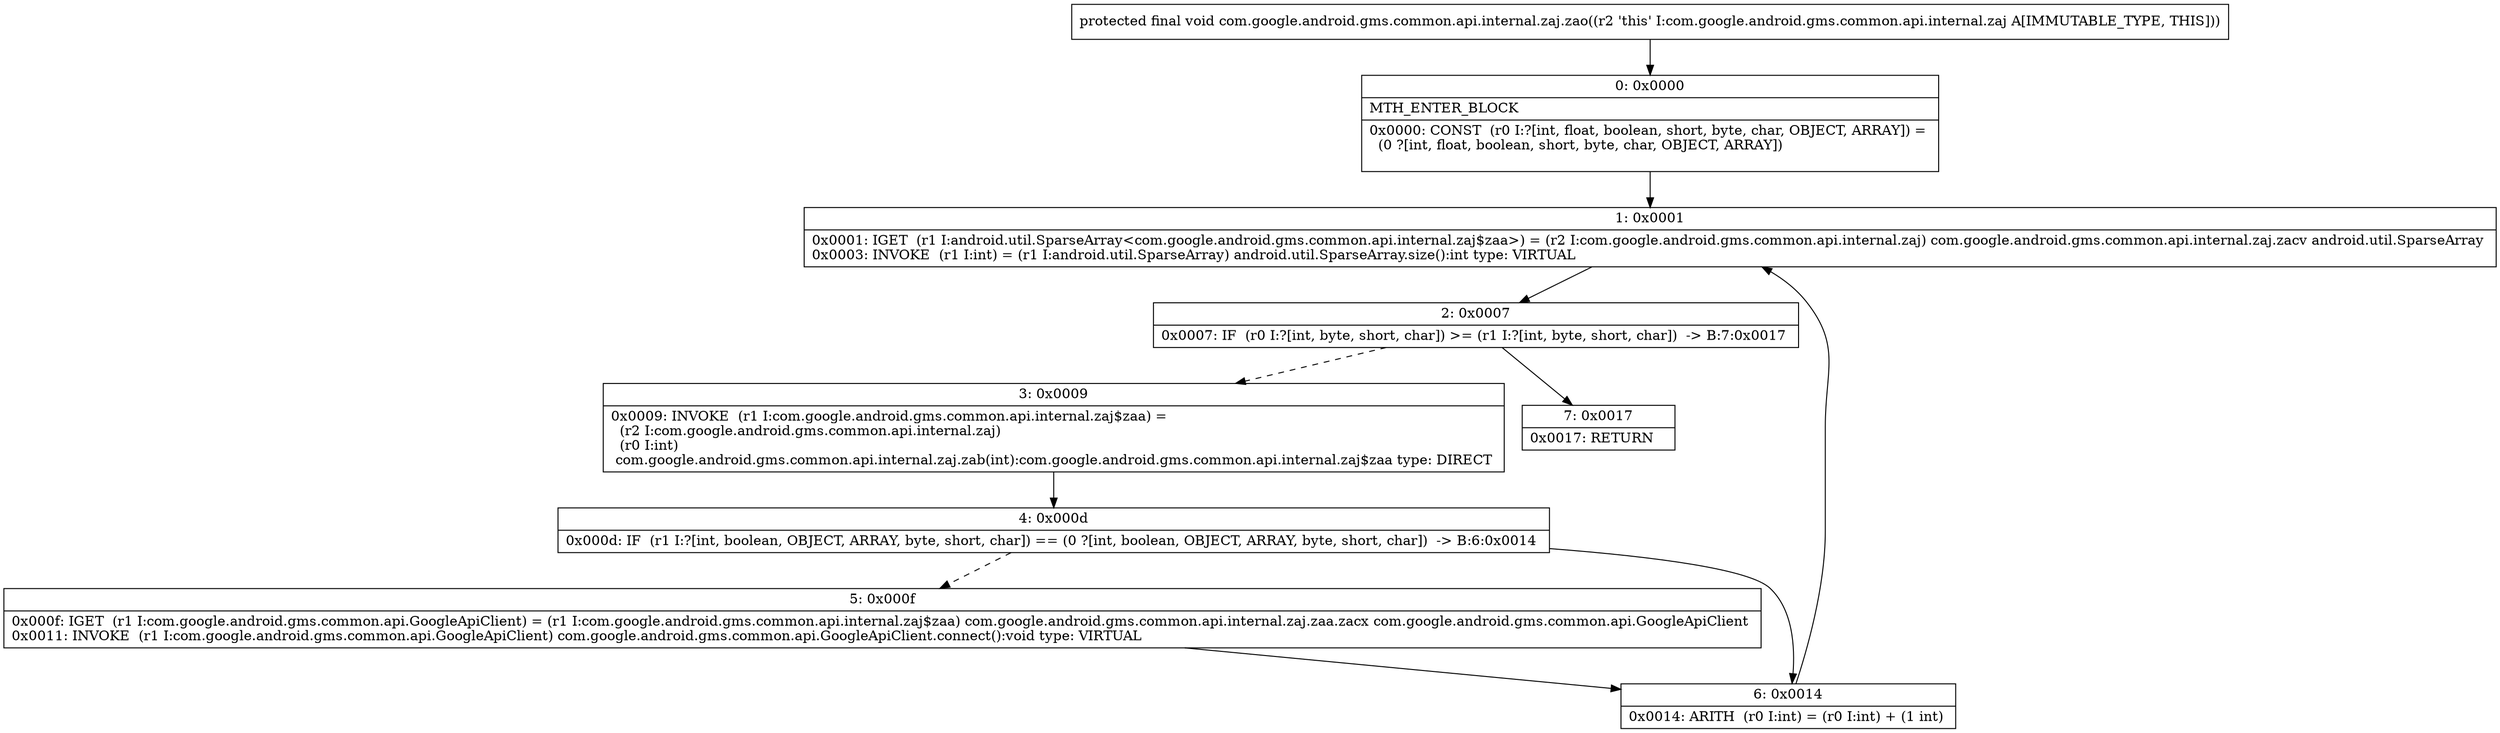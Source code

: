 digraph "CFG forcom.google.android.gms.common.api.internal.zaj.zao()V" {
Node_0 [shape=record,label="{0\:\ 0x0000|MTH_ENTER_BLOCK\l|0x0000: CONST  (r0 I:?[int, float, boolean, short, byte, char, OBJECT, ARRAY]) = \l  (0 ?[int, float, boolean, short, byte, char, OBJECT, ARRAY])\l \l}"];
Node_1 [shape=record,label="{1\:\ 0x0001|0x0001: IGET  (r1 I:android.util.SparseArray\<com.google.android.gms.common.api.internal.zaj$zaa\>) = (r2 I:com.google.android.gms.common.api.internal.zaj) com.google.android.gms.common.api.internal.zaj.zacv android.util.SparseArray \l0x0003: INVOKE  (r1 I:int) = (r1 I:android.util.SparseArray) android.util.SparseArray.size():int type: VIRTUAL \l}"];
Node_2 [shape=record,label="{2\:\ 0x0007|0x0007: IF  (r0 I:?[int, byte, short, char]) \>= (r1 I:?[int, byte, short, char])  \-\> B:7:0x0017 \l}"];
Node_3 [shape=record,label="{3\:\ 0x0009|0x0009: INVOKE  (r1 I:com.google.android.gms.common.api.internal.zaj$zaa) = \l  (r2 I:com.google.android.gms.common.api.internal.zaj)\l  (r0 I:int)\l com.google.android.gms.common.api.internal.zaj.zab(int):com.google.android.gms.common.api.internal.zaj$zaa type: DIRECT \l}"];
Node_4 [shape=record,label="{4\:\ 0x000d|0x000d: IF  (r1 I:?[int, boolean, OBJECT, ARRAY, byte, short, char]) == (0 ?[int, boolean, OBJECT, ARRAY, byte, short, char])  \-\> B:6:0x0014 \l}"];
Node_5 [shape=record,label="{5\:\ 0x000f|0x000f: IGET  (r1 I:com.google.android.gms.common.api.GoogleApiClient) = (r1 I:com.google.android.gms.common.api.internal.zaj$zaa) com.google.android.gms.common.api.internal.zaj.zaa.zacx com.google.android.gms.common.api.GoogleApiClient \l0x0011: INVOKE  (r1 I:com.google.android.gms.common.api.GoogleApiClient) com.google.android.gms.common.api.GoogleApiClient.connect():void type: VIRTUAL \l}"];
Node_6 [shape=record,label="{6\:\ 0x0014|0x0014: ARITH  (r0 I:int) = (r0 I:int) + (1 int) \l}"];
Node_7 [shape=record,label="{7\:\ 0x0017|0x0017: RETURN   \l}"];
MethodNode[shape=record,label="{protected final void com.google.android.gms.common.api.internal.zaj.zao((r2 'this' I:com.google.android.gms.common.api.internal.zaj A[IMMUTABLE_TYPE, THIS])) }"];
MethodNode -> Node_0;
Node_0 -> Node_1;
Node_1 -> Node_2;
Node_2 -> Node_3[style=dashed];
Node_2 -> Node_7;
Node_3 -> Node_4;
Node_4 -> Node_5[style=dashed];
Node_4 -> Node_6;
Node_5 -> Node_6;
Node_6 -> Node_1;
}

